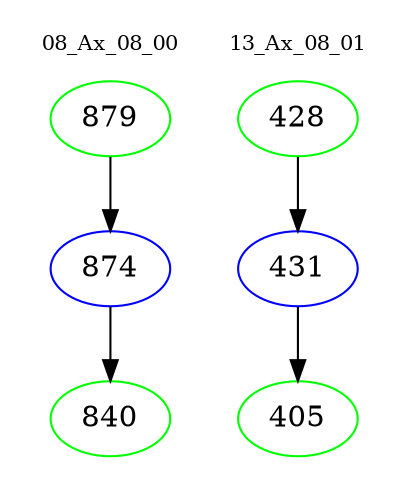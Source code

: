 digraph{
subgraph cluster_0 {
color = white
label = "08_Ax_08_00";
fontsize=10;
T0_879 [label="879", color="green"]
T0_879 -> T0_874 [color="black"]
T0_874 [label="874", color="blue"]
T0_874 -> T0_840 [color="black"]
T0_840 [label="840", color="green"]
}
subgraph cluster_1 {
color = white
label = "13_Ax_08_01";
fontsize=10;
T1_428 [label="428", color="green"]
T1_428 -> T1_431 [color="black"]
T1_431 [label="431", color="blue"]
T1_431 -> T1_405 [color="black"]
T1_405 [label="405", color="green"]
}
}
